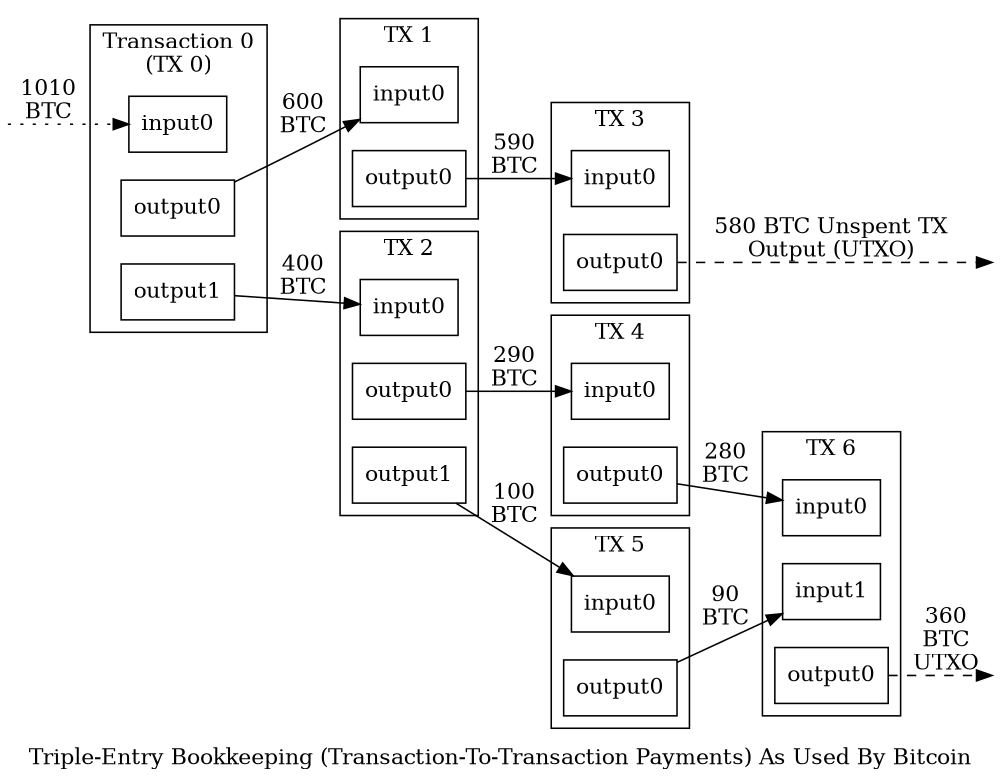 digraph blockchain {

//splines = "ortho";
rankdir=LR;
ranksep=0.1;
size=6.66;

node [ shape = box ]

subgraph cluster_tx0 {
    label = "Transaction 0\n(TX 0)"

    tx0_input0 [ label = "input0" ]

    tx0_output0 [ label = "output0" ]
    tx0_output1 [ label = "output1" ]
}

subgraph cluster_tx1 {
    label = "TX 1"

    tx1_input0 [ label = "input0" ]

    tx1_output0 [ label = "output0" ]
}

subgraph cluster_tx2 {
    label = "TX 2"

    tx2_input0 [ label = "input0" ]

    tx2_output0 [ label = "output0" ]
    tx2_output1 [ label = "output1" ]
}

subgraph cluster_tx3 {
    label = "TX 3"

    tx3_input0 [ label = "input0" ]

    tx3_output0 [ label = "output0" ]
}

subgraph cluster_tx4 {
    label = "TX 4"

    tx4_input0 [ label = "input0" ]

    tx4_output0 [ label = "output0" ]
}

subgraph cluster_tx5 {
    label = "TX 5"

    tx5_input0 [ label = "input0" ]

    tx5_output0 [ label = "output0" ]
}

subgraph cluster_tx6 {
    label = "TX 6"

    tx6_input0 [ label = "input0" ]
    tx6_input1 [ label = "input1" ]

    tx6_output0 [ label = "output0" ]
}
txold [ style = "invis", label = "", width = 0, height = 0 ];
utxo0 [ style = "invis", label = "", width = 0, height = 0 ];
//spacer0 [ style = "invis", label = "", width = 0, height = 0 ];
//tx3_output0 -> spacer0 -> utxo0 [ style = invis ];
//tx6_input0 -> utxo0 [style = invis];
utxo1 [ style = "invis", label = "", width = 0, height = 0 ];

txold -> tx0_input0 [ label = "1010\nBTC", style = dotted ]
tx0_output0 -> tx1_input0 [ label = "600\nBTC" ]
tx0_output1 -> tx2_input0 [ label = "400\nBTC" ]
tx1_output0 -> tx3_input0 [ label = "590\nBTC" ]
tx2_output0 -> tx4_input0 [ label = "290\nBTC" ]
tx2_output1 -> tx5_input0 [ label = "100\nBTC"]
tx4_output0 -> tx6_input0 [ label = "280\nBTC" ]
tx5_output0 -> tx6_input1 [ label = "90\nBTC" ]
tx3_output0 -> utxo0 [ style=dashed, labelfloat = true, minlen = 2, label = "580 BTC Unspent TX\nOutput (UTXO)" ]
tx6_output0 -> utxo1 [ style=dashed, label = "360\nBTC\nUTXO" ]
label = "Triple-Entry Bookkeeping (Transaction-To-Transaction Payments) As Used By Bitcoin"
}
